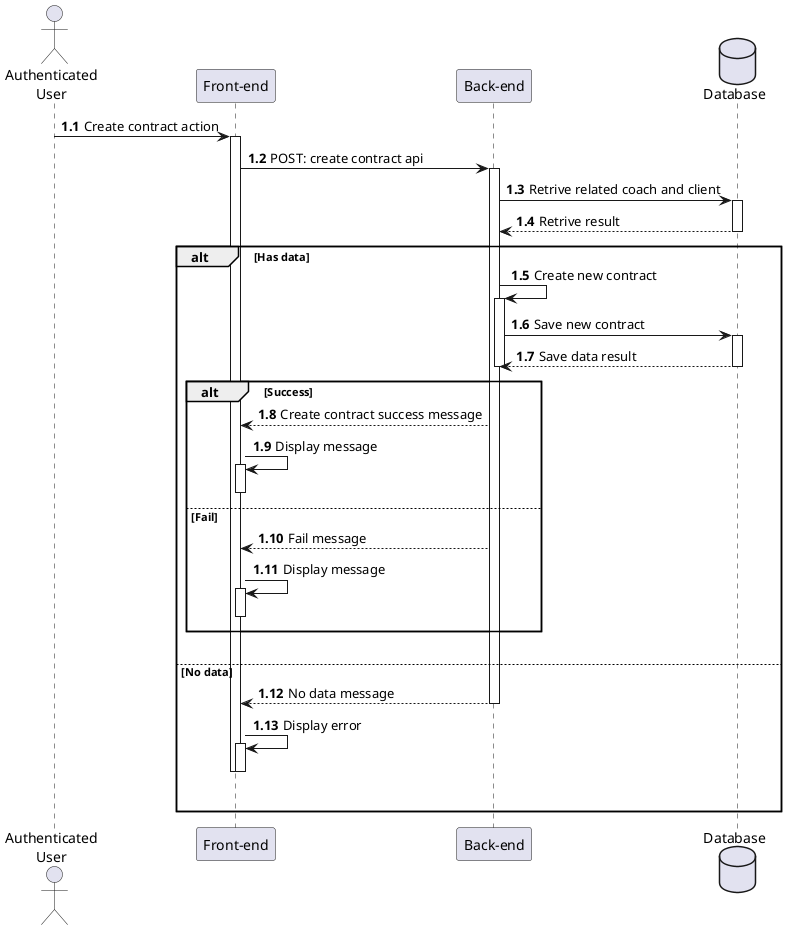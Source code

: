 @startuml CreateContract
actor "Authenticated\nUser" as user
participant "Front-end" as client
participant "Back-end" as server 
database "Database" as db

autonumber 1.1 "<b>0:"

user -> client++ : Create contract action
client -> server++ : POST: create contract api
server -> db++ : Retrive related coach and client
db --> server : Retrive result
deactivate db
 
alt Has data
    server -> server++ : Create new contract
    server -> db++ : Save new contract
    db --> server : Save data result
    deactivate
    deactivate

    alt Success
        server --> client : Create contract success message
        client -> client++ : Display message
        deactivate client
    else Fail 
        server --> client : Fail message
        client -> client++ : Display message
        deactivate client
    end
    |||
else No data
    server --> client : No data message
    deactivate server
    client -> client++ : Display error
    deactivate client
    deactivate client
    |||
end
@enduml